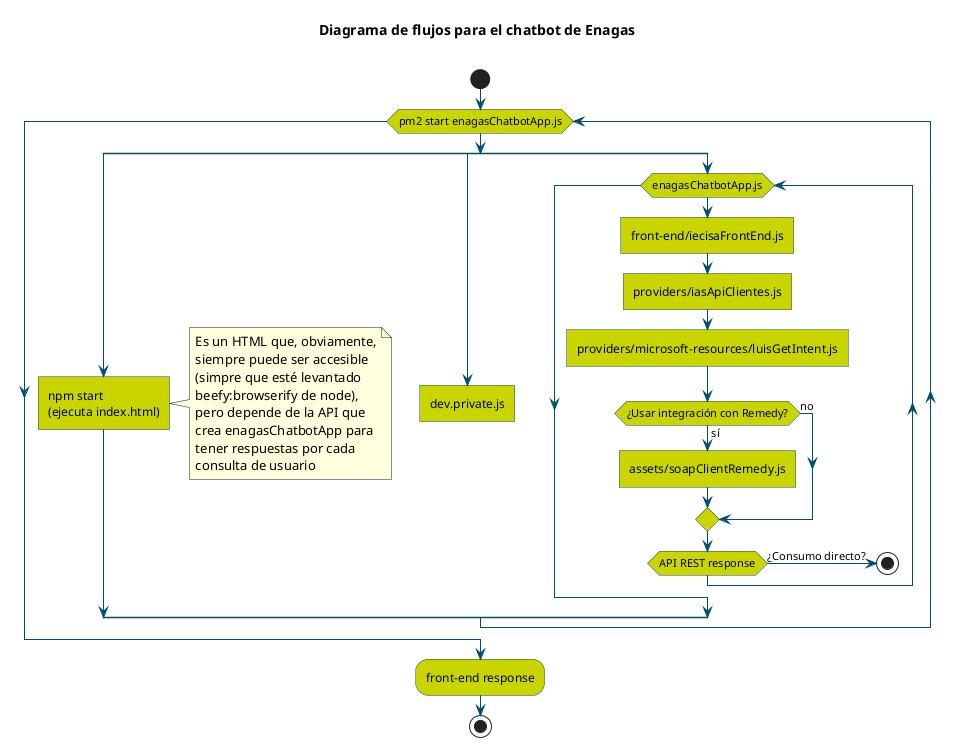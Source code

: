 ```plantuml
@startuml
'condicional
skinparam ActivityDiamondBackgroundColor #CAD500
skinparam ActivityDiamondBorderColor #004D71
'resto
skinparam shadowing false
skinparam ActivityArrowColor #004D71
skinparam ActivityBackgroundColor #CAD500
skinparam ActivityBorderColor #004D71

title Diagrama de flujos para el chatbot de Enagas\n
start
while (pm2 start enagasChatbotApp.js)
  split
    :npm start
    (ejecuta index.html)]
    note right
      Es un HTML que, obviamente,
      siempre puede ser accesible
      (simpre que esté levantado
      beefy:browserify de node),
      pero depende de la API que
      crea enagasChatbotApp para
      tener respuestas por cada
      consulta de usuario
    end note
  split again
    :dev.private.js]
    detach  
  split again
    while (enagasChatbotApp.js)
      :front-end/iecisaFrontEnd.js]
        :providers/iasApiClientes.js]
          :providers/microsoft-resources/luisGetIntent.js]
          if (¿Usar integración con Remedy?) then (sí)
          :assets/soapClientRemedy.js]
          else (no)
          endif
          if (API REST response) then (¿Consumo directo?)
          stop
          endif
    endwhile
  end split
  ':respuesta en el front-end;
endwhile
:front-end response;
stop
@enduml
```